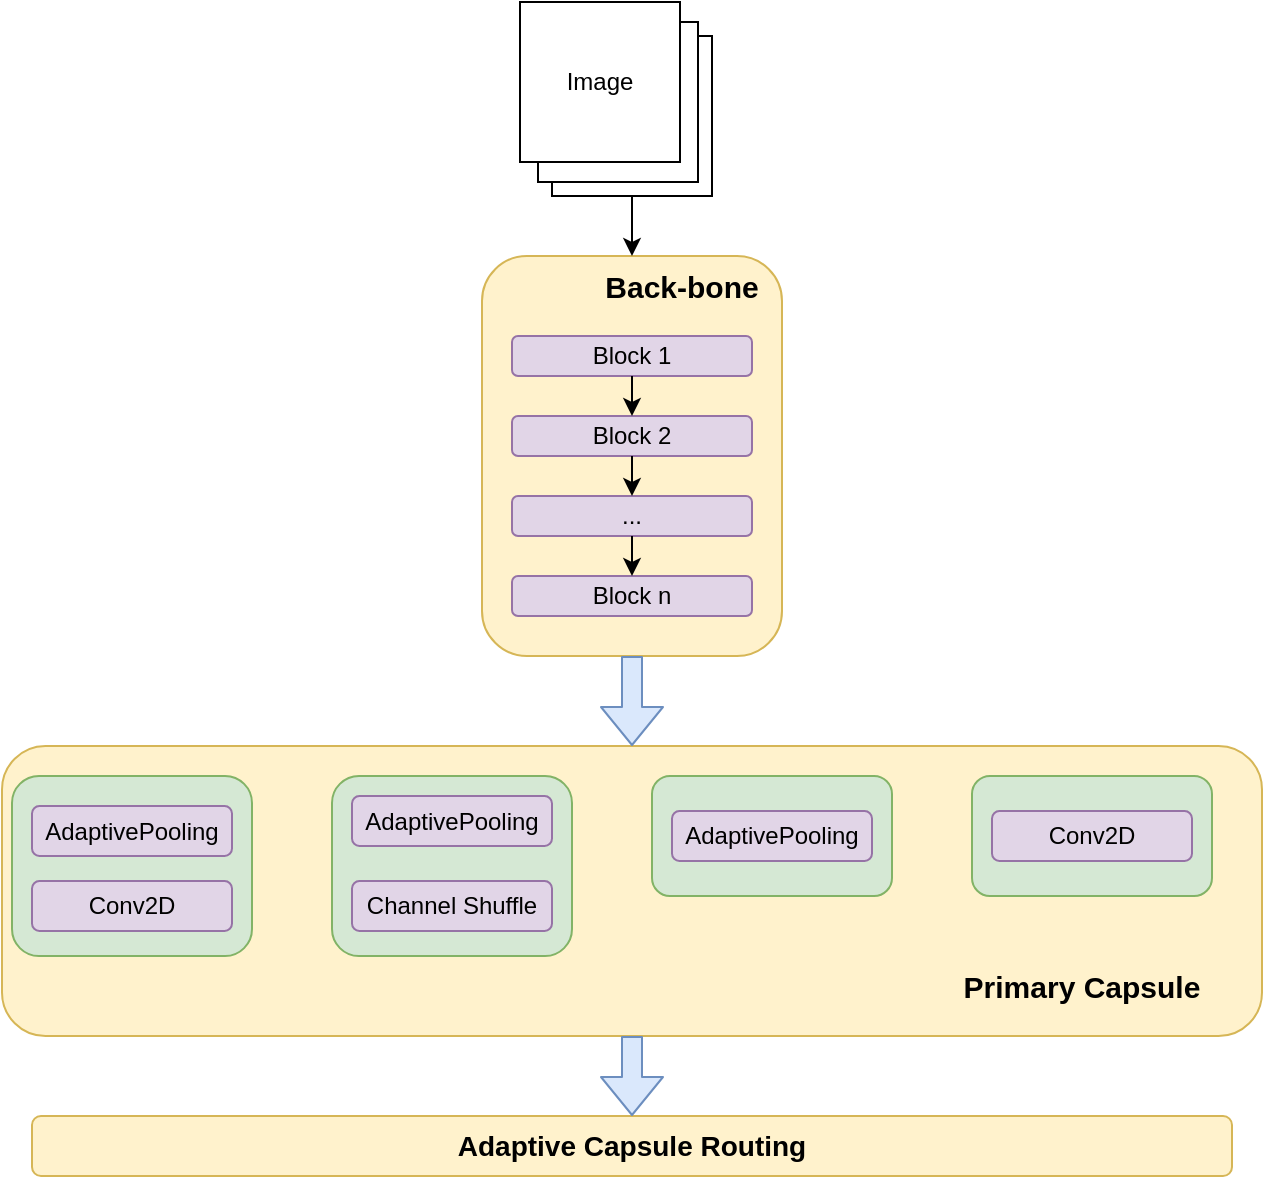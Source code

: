 <mxfile>
    <diagram id="VIQ8q-x1R4JJPylVBnPT" name="Page-1">
        <mxGraphModel dx="972" dy="629" grid="1" gridSize="10" guides="1" tooltips="1" connect="1" arrows="1" fold="1" page="1" pageScale="1" pageWidth="850" pageHeight="1100" math="0" shadow="0">
            <root>
                <mxCell id="0"/>
                <mxCell id="1" parent="0"/>
                <mxCell id="35" value="" style="group" vertex="1" connectable="0" parent="1">
                    <mxGeometry x="75" y="33" width="630" height="587" as="geometry"/>
                </mxCell>
                <mxCell id="29" value="" style="rounded=1;whiteSpace=wrap;html=1;fillColor=#fff2cc;strokeColor=#d6b656;" vertex="1" parent="35">
                    <mxGeometry y="372" width="630" height="145" as="geometry"/>
                </mxCell>
                <mxCell id="3" value="" style="rounded=1;whiteSpace=wrap;html=1;fillColor=#fff2cc;strokeColor=#d6b656;" vertex="1" parent="35">
                    <mxGeometry x="240" y="127" width="150" height="200" as="geometry"/>
                </mxCell>
                <mxCell id="4" value="Block 1" style="rounded=1;whiteSpace=wrap;html=1;fillColor=#e1d5e7;strokeColor=#9673a6;" vertex="1" parent="35">
                    <mxGeometry x="255" y="167" width="120" height="20" as="geometry"/>
                </mxCell>
                <mxCell id="5" value="Block 2" style="rounded=1;whiteSpace=wrap;html=1;fillColor=#e1d5e7;strokeColor=#9673a6;" vertex="1" parent="35">
                    <mxGeometry x="255" y="207" width="120" height="20" as="geometry"/>
                </mxCell>
                <mxCell id="8" style="edgeStyle=none;html=1;exitX=0.5;exitY=1;exitDx=0;exitDy=0;entryX=0.5;entryY=0;entryDx=0;entryDy=0;" edge="1" parent="35" source="4" target="5">
                    <mxGeometry relative="1" as="geometry"/>
                </mxCell>
                <mxCell id="6" value="..." style="rounded=1;whiteSpace=wrap;html=1;fillColor=#e1d5e7;strokeColor=#9673a6;" vertex="1" parent="35">
                    <mxGeometry x="255" y="247" width="120" height="20" as="geometry"/>
                </mxCell>
                <mxCell id="9" style="edgeStyle=none;html=1;exitX=0.5;exitY=1;exitDx=0;exitDy=0;entryX=0.5;entryY=0;entryDx=0;entryDy=0;" edge="1" parent="35" source="5" target="6">
                    <mxGeometry relative="1" as="geometry"/>
                </mxCell>
                <mxCell id="7" value="Block n" style="rounded=1;whiteSpace=wrap;html=1;fillColor=#e1d5e7;strokeColor=#9673a6;" vertex="1" parent="35">
                    <mxGeometry x="255" y="287" width="120" height="20" as="geometry"/>
                </mxCell>
                <mxCell id="10" style="edgeStyle=none;html=1;exitX=0.5;exitY=1;exitDx=0;exitDy=0;entryX=0.5;entryY=0;entryDx=0;entryDy=0;" edge="1" parent="35" source="6" target="7">
                    <mxGeometry relative="1" as="geometry"/>
                </mxCell>
                <mxCell id="15" value="" style="group" vertex="1" connectable="0" parent="35">
                    <mxGeometry x="259" width="96" height="97" as="geometry"/>
                </mxCell>
                <mxCell id="2" value="Image" style="whiteSpace=wrap;html=1;aspect=fixed;" vertex="1" parent="15">
                    <mxGeometry x="16" y="17" width="80" height="80" as="geometry"/>
                </mxCell>
                <mxCell id="12" value="Image" style="whiteSpace=wrap;html=1;aspect=fixed;" vertex="1" parent="15">
                    <mxGeometry x="9" y="10" width="80" height="80" as="geometry"/>
                </mxCell>
                <mxCell id="13" value="Image" style="whiteSpace=wrap;html=1;aspect=fixed;" vertex="1" parent="15">
                    <mxGeometry width="80" height="80" as="geometry"/>
                </mxCell>
                <mxCell id="16" value="" style="rounded=1;whiteSpace=wrap;html=1;fillColor=#d5e8d4;strokeColor=#82b366;" vertex="1" parent="35">
                    <mxGeometry x="5" y="387" width="120" height="90" as="geometry"/>
                </mxCell>
                <mxCell id="17" value="" style="rounded=1;whiteSpace=wrap;html=1;fillColor=#d5e8d4;strokeColor=#82b366;" vertex="1" parent="35">
                    <mxGeometry x="165" y="387" width="120" height="90" as="geometry"/>
                </mxCell>
                <mxCell id="18" value="" style="rounded=1;whiteSpace=wrap;html=1;fillColor=#d5e8d4;strokeColor=#82b366;" vertex="1" parent="35">
                    <mxGeometry x="325" y="387" width="120" height="60" as="geometry"/>
                </mxCell>
                <mxCell id="19" value="" style="rounded=1;whiteSpace=wrap;html=1;fillColor=#d5e8d4;strokeColor=#82b366;" vertex="1" parent="35">
                    <mxGeometry x="485" y="387" width="120" height="60" as="geometry"/>
                </mxCell>
                <mxCell id="20" value="AdaptivePooling" style="rounded=1;whiteSpace=wrap;html=1;fillColor=#e1d5e7;strokeColor=#9673a6;" vertex="1" parent="35">
                    <mxGeometry x="15" y="402" width="100" height="25" as="geometry"/>
                </mxCell>
                <mxCell id="21" value="Conv2D" style="rounded=1;whiteSpace=wrap;html=1;fillColor=#e1d5e7;strokeColor=#9673a6;" vertex="1" parent="35">
                    <mxGeometry x="15" y="439.5" width="100" height="25" as="geometry"/>
                </mxCell>
                <mxCell id="22" value="&lt;b&gt;&lt;font style=&quot;font-size: 14px;&quot;&gt;Adaptive Capsule Routing&lt;/font&gt;&lt;/b&gt;" style="rounded=1;whiteSpace=wrap;html=1;fillColor=#fff2cc;strokeColor=#d6b656;" vertex="1" parent="35">
                    <mxGeometry x="15" y="557" width="600" height="30" as="geometry"/>
                </mxCell>
                <mxCell id="23" value="AdaptivePooling" style="rounded=1;whiteSpace=wrap;html=1;fillColor=#e1d5e7;strokeColor=#9673a6;" vertex="1" parent="35">
                    <mxGeometry x="175" y="397" width="100" height="25" as="geometry"/>
                </mxCell>
                <mxCell id="24" value="Channel Shuffle" style="rounded=1;whiteSpace=wrap;html=1;fillColor=#e1d5e7;strokeColor=#9673a6;" vertex="1" parent="35">
                    <mxGeometry x="175" y="439.5" width="100" height="25" as="geometry"/>
                </mxCell>
                <mxCell id="25" value="AdaptivePooling" style="rounded=1;whiteSpace=wrap;html=1;fillColor=#e1d5e7;strokeColor=#9673a6;" vertex="1" parent="35">
                    <mxGeometry x="335" y="404.5" width="100" height="25" as="geometry"/>
                </mxCell>
                <mxCell id="26" value="Conv2D" style="rounded=1;whiteSpace=wrap;html=1;fillColor=#e1d5e7;strokeColor=#9673a6;" vertex="1" parent="35">
                    <mxGeometry x="495" y="404.5" width="100" height="25" as="geometry"/>
                </mxCell>
                <mxCell id="11" style="edgeStyle=none;html=1;exitX=0.5;exitY=1;exitDx=0;exitDy=0;entryX=0.5;entryY=0;entryDx=0;entryDy=0;" edge="1" parent="35" source="2" target="3">
                    <mxGeometry relative="1" as="geometry"/>
                </mxCell>
                <mxCell id="31" value="" style="shape=flexArrow;endArrow=classic;html=1;exitX=0.5;exitY=1;exitDx=0;exitDy=0;entryX=0.5;entryY=0;entryDx=0;entryDy=0;fillColor=#dae8fc;strokeColor=#6c8ebf;" edge="1" parent="35" source="3" target="29">
                    <mxGeometry width="50" height="50" relative="1" as="geometry">
                        <mxPoint x="325" y="367" as="sourcePoint"/>
                        <mxPoint x="375" y="317" as="targetPoint"/>
                    </mxGeometry>
                </mxCell>
                <mxCell id="32" value="" style="shape=flexArrow;endArrow=classic;html=1;exitX=0.5;exitY=1;exitDx=0;exitDy=0;fillColor=#dae8fc;strokeColor=#6c8ebf;" edge="1" parent="35" source="29" target="22">
                    <mxGeometry width="50" height="50" relative="1" as="geometry">
                        <mxPoint x="325" y="337" as="sourcePoint"/>
                        <mxPoint x="325" y="382" as="targetPoint"/>
                    </mxGeometry>
                </mxCell>
                <mxCell id="33" value="&lt;b&gt;&lt;font style=&quot;font-size: 15px;&quot;&gt;Primary Capsule&lt;/font&gt;&lt;/b&gt;" style="text;html=1;strokeColor=none;fillColor=none;align=center;verticalAlign=middle;whiteSpace=wrap;rounded=0;" vertex="1" parent="35">
                    <mxGeometry x="465" y="477" width="150" height="30" as="geometry"/>
                </mxCell>
                <mxCell id="34" value="&lt;b&gt;&lt;font style=&quot;font-size: 15px;&quot;&gt;Back-bone&lt;/font&gt;&lt;/b&gt;" style="text;html=1;strokeColor=none;fillColor=none;align=center;verticalAlign=middle;whiteSpace=wrap;rounded=0;" vertex="1" parent="35">
                    <mxGeometry x="265" y="127" width="150" height="30" as="geometry"/>
                </mxCell>
            </root>
        </mxGraphModel>
    </diagram>
</mxfile>